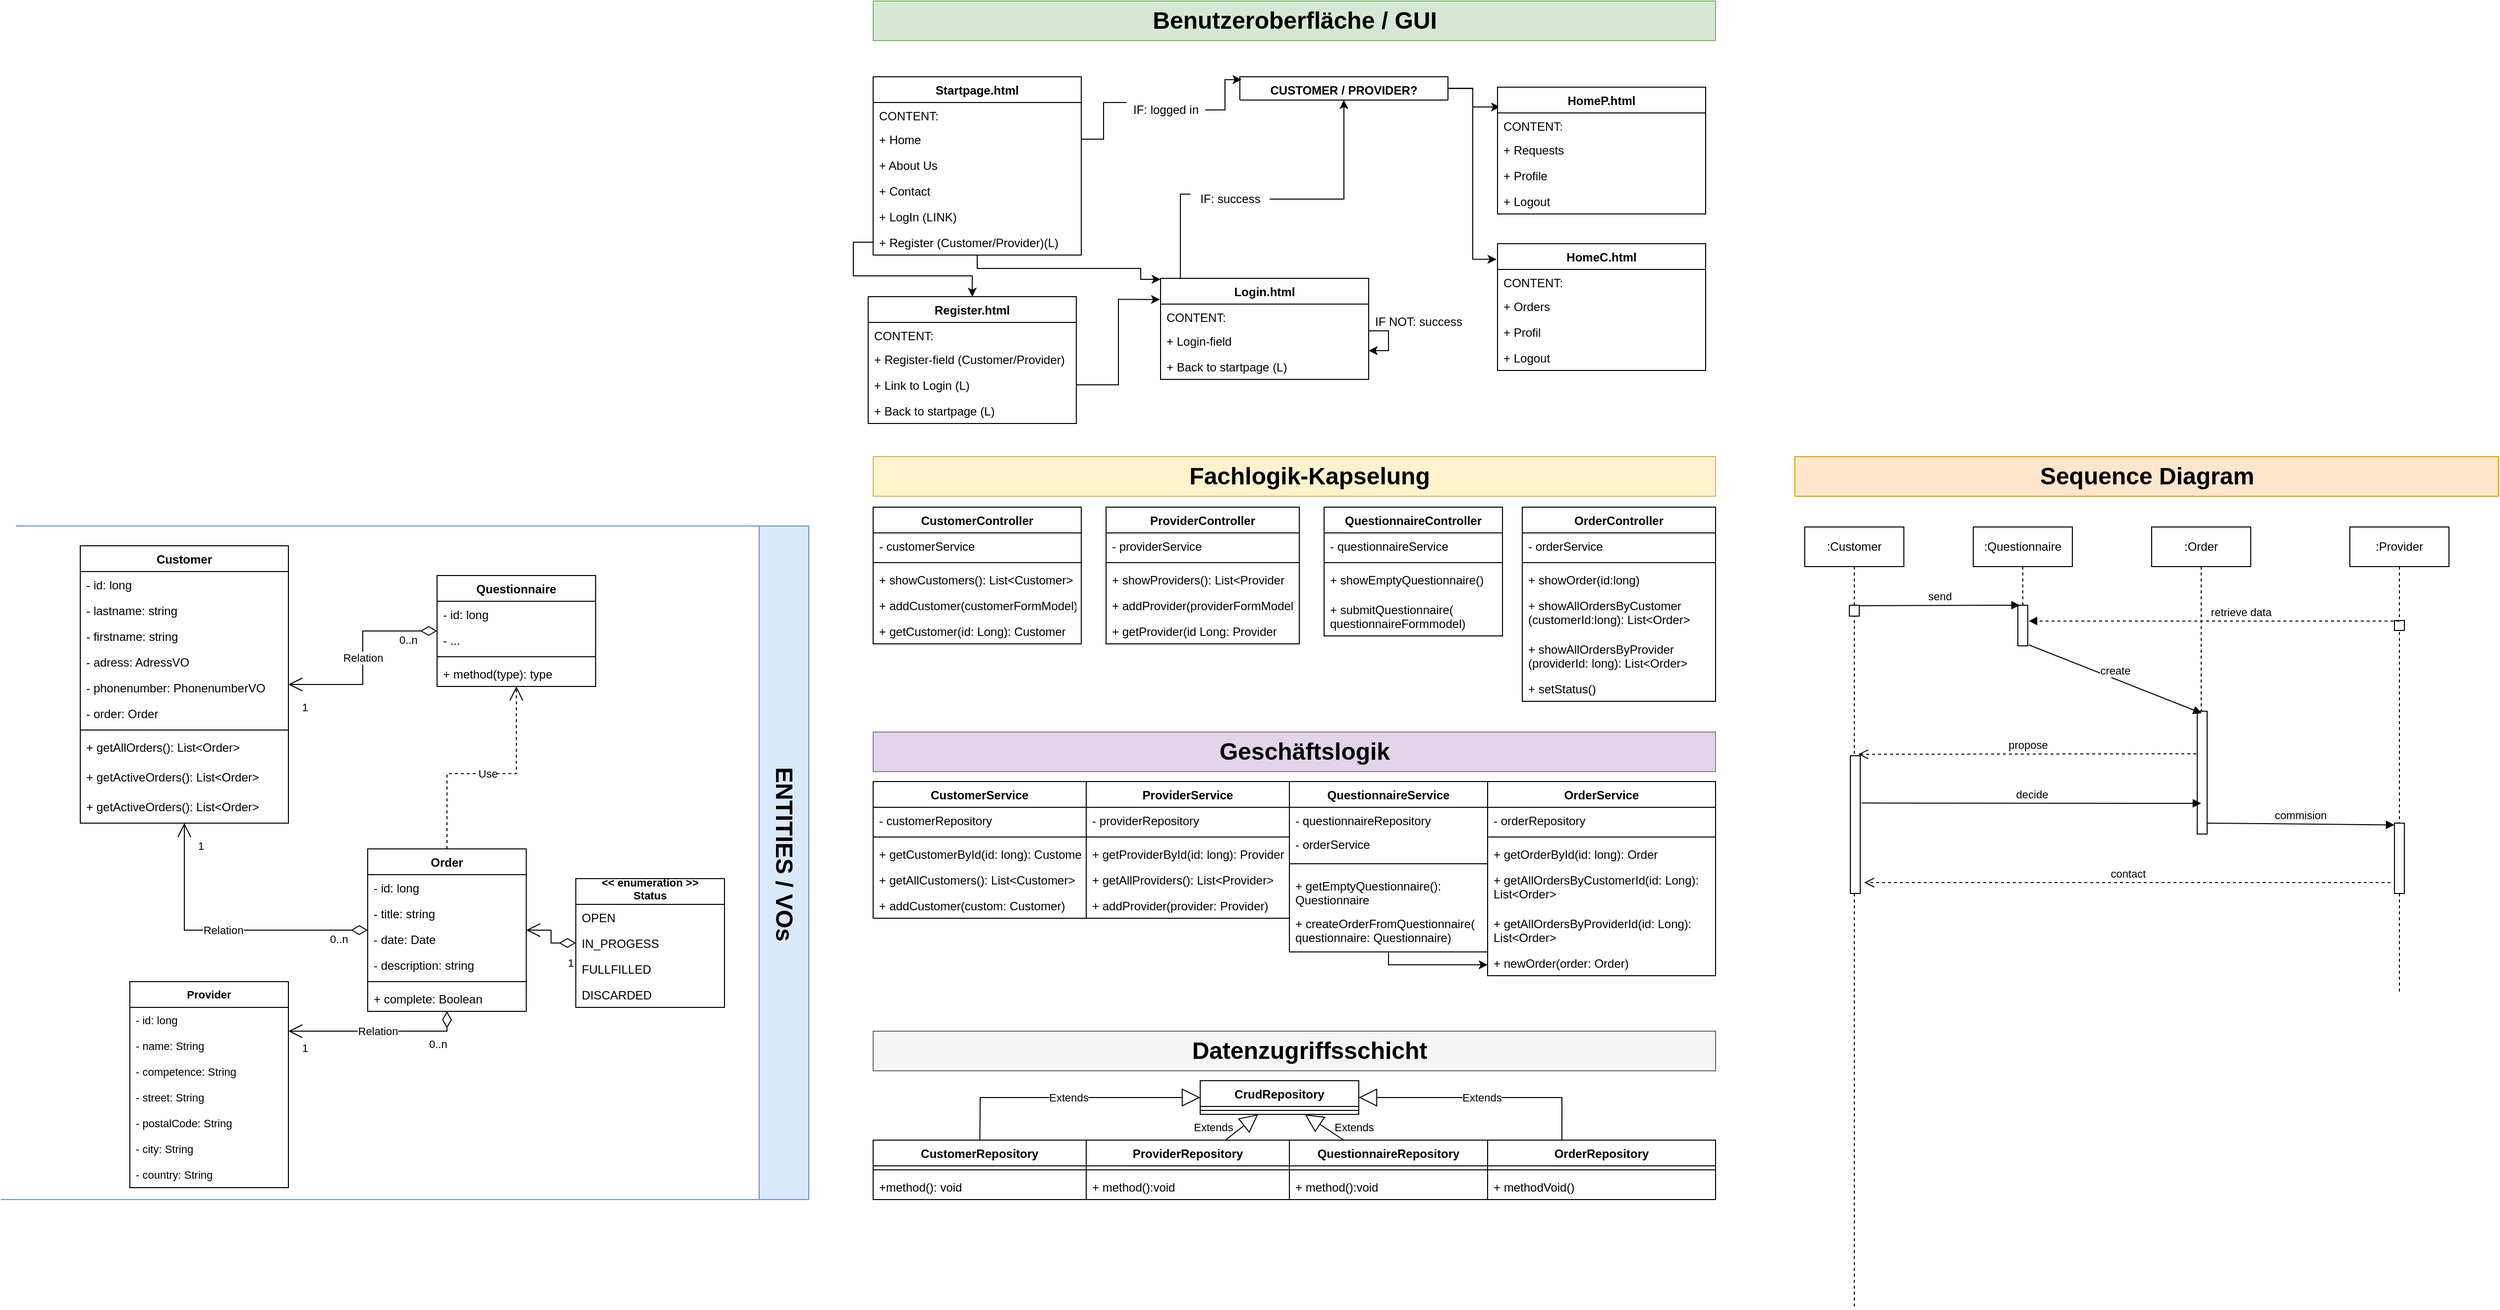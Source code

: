 <mxfile version="15.9.1" type="github">
  <diagram id="1Yt3TSJx8MZHrbTgnYvS" name="Page-1">
    <mxGraphModel dx="2584" dy="2055" grid="1" gridSize="10" guides="1" tooltips="1" connect="1" arrows="1" fold="1" page="1" pageScale="1" pageWidth="850" pageHeight="1100" math="0" shadow="0">
      <root>
        <mxCell id="0" />
        <mxCell id="1" parent="0" />
        <mxCell id="39T05aaLQmFhzWcyVznc-38" value="" style="rounded=0;whiteSpace=wrap;html=1;fillColor=#dae8fc;strokeColor=#6c8ebf;" parent="1" vertex="1">
          <mxGeometry x="-75" y="300" width="50" height="680" as="geometry" />
        </mxCell>
        <mxCell id="rFCh-DtLaKoqMe8977WI-1" value="Customer" style="swimlane;fontStyle=1;align=center;verticalAlign=top;childLayout=stackLayout;horizontal=1;startSize=26;horizontalStack=0;resizeParent=1;resizeParentMax=0;resizeLast=0;collapsible=1;marginBottom=0;" parent="1" vertex="1">
          <mxGeometry x="-760" y="320" width="210" height="280" as="geometry">
            <mxRectangle x="120" y="-150" width="90" height="26" as="alternateBounds" />
          </mxGeometry>
        </mxCell>
        <mxCell id="rFCh-DtLaKoqMe8977WI-2" value="- id: long&#xa;" style="text;strokeColor=none;fillColor=none;align=left;verticalAlign=top;spacingLeft=4;spacingRight=4;overflow=hidden;rotatable=0;points=[[0,0.5],[1,0.5]];portConstraint=eastwest;" parent="rFCh-DtLaKoqMe8977WI-1" vertex="1">
          <mxGeometry y="26" width="210" height="26" as="geometry" />
        </mxCell>
        <mxCell id="rFCh-DtLaKoqMe8977WI-13" value="- lastname: string&#xa;&#xa;&#xa;" style="text;strokeColor=none;fillColor=none;align=left;verticalAlign=top;spacingLeft=4;spacingRight=4;overflow=hidden;rotatable=0;points=[[0,0.5],[1,0.5]];portConstraint=eastwest;" parent="rFCh-DtLaKoqMe8977WI-1" vertex="1">
          <mxGeometry y="52" width="210" height="26" as="geometry" />
        </mxCell>
        <mxCell id="rFCh-DtLaKoqMe8977WI-11" value="- firstname: string&#xa;&#xa;&#xa;" style="text;strokeColor=none;fillColor=none;align=left;verticalAlign=top;spacingLeft=4;spacingRight=4;overflow=hidden;rotatable=0;points=[[0,0.5],[1,0.5]];portConstraint=eastwest;" parent="rFCh-DtLaKoqMe8977WI-1" vertex="1">
          <mxGeometry y="78" width="210" height="26" as="geometry" />
        </mxCell>
        <mxCell id="rFCh-DtLaKoqMe8977WI-15" value="- adress: AdressVO" style="text;strokeColor=none;fillColor=none;align=left;verticalAlign=top;spacingLeft=4;spacingRight=4;overflow=hidden;rotatable=0;points=[[0,0.5],[1,0.5]];portConstraint=eastwest;" parent="rFCh-DtLaKoqMe8977WI-1" vertex="1">
          <mxGeometry y="104" width="210" height="26" as="geometry" />
        </mxCell>
        <mxCell id="rFCh-DtLaKoqMe8977WI-12" value="- phonenumber: PhonenumberVO&#xa;&#xa;&#xa;" style="text;strokeColor=none;fillColor=none;align=left;verticalAlign=top;spacingLeft=4;spacingRight=4;overflow=hidden;rotatable=0;points=[[0,0.5],[1,0.5]];portConstraint=eastwest;" parent="rFCh-DtLaKoqMe8977WI-1" vertex="1">
          <mxGeometry y="130" width="210" height="26" as="geometry" />
        </mxCell>
        <mxCell id="rFCh-DtLaKoqMe8977WI-14" value="- order: Order&#xa;&#xa;&#xa;" style="text;strokeColor=none;fillColor=none;align=left;verticalAlign=top;spacingLeft=4;spacingRight=4;overflow=hidden;rotatable=0;points=[[0,0.5],[1,0.5]];portConstraint=eastwest;" parent="rFCh-DtLaKoqMe8977WI-1" vertex="1">
          <mxGeometry y="156" width="210" height="26" as="geometry" />
        </mxCell>
        <mxCell id="rFCh-DtLaKoqMe8977WI-3" value="" style="line;strokeWidth=1;fillColor=none;align=left;verticalAlign=middle;spacingTop=-1;spacingLeft=3;spacingRight=3;rotatable=0;labelPosition=right;points=[];portConstraint=eastwest;" parent="rFCh-DtLaKoqMe8977WI-1" vertex="1">
          <mxGeometry y="182" width="210" height="8" as="geometry" />
        </mxCell>
        <mxCell id="rFCh-DtLaKoqMe8977WI-4" value="+ getAllOrders(): List&lt;Order&gt;&#xa;" style="text;strokeColor=none;fillColor=none;align=left;verticalAlign=top;spacingLeft=4;spacingRight=4;overflow=hidden;rotatable=0;points=[[0,0.5],[1,0.5]];portConstraint=eastwest;" parent="rFCh-DtLaKoqMe8977WI-1" vertex="1">
          <mxGeometry y="190" width="210" height="30" as="geometry" />
        </mxCell>
        <mxCell id="dByqSOkURWBwsy8EsZHN-36" value="+ getActiveOrders(): List&lt;Order&gt;" style="text;strokeColor=none;fillColor=none;align=left;verticalAlign=top;spacingLeft=4;spacingRight=4;overflow=hidden;rotatable=0;points=[[0,0.5],[1,0.5]];portConstraint=eastwest;" parent="rFCh-DtLaKoqMe8977WI-1" vertex="1">
          <mxGeometry y="220" width="210" height="30" as="geometry" />
        </mxCell>
        <mxCell id="dByqSOkURWBwsy8EsZHN-2" value="+ getActiveOrders(): List&lt;Order&gt;" style="text;strokeColor=none;fillColor=none;align=left;verticalAlign=top;spacingLeft=4;spacingRight=4;overflow=hidden;rotatable=0;points=[[0,0.5],[1,0.5]];portConstraint=eastwest;" parent="rFCh-DtLaKoqMe8977WI-1" vertex="1">
          <mxGeometry y="250" width="210" height="30" as="geometry" />
        </mxCell>
        <mxCell id="rFCh-DtLaKoqMe8977WI-27" value="Order" style="swimlane;fontStyle=1;align=center;verticalAlign=top;childLayout=stackLayout;horizontal=1;startSize=26;horizontalStack=0;resizeParent=1;resizeParentMax=0;resizeLast=0;collapsible=1;marginBottom=0;" parent="1" vertex="1">
          <mxGeometry x="-470" y="626" width="160" height="164" as="geometry" />
        </mxCell>
        <mxCell id="rFCh-DtLaKoqMe8977WI-33" value="- id: long&#xa;" style="text;strokeColor=none;fillColor=none;align=left;verticalAlign=top;spacingLeft=4;spacingRight=4;overflow=hidden;rotatable=0;points=[[0,0.5],[1,0.5]];portConstraint=eastwest;" parent="rFCh-DtLaKoqMe8977WI-27" vertex="1">
          <mxGeometry y="26" width="160" height="26" as="geometry" />
        </mxCell>
        <mxCell id="rFCh-DtLaKoqMe8977WI-28" value="- title: string" style="text;strokeColor=none;fillColor=none;align=left;verticalAlign=top;spacingLeft=4;spacingRight=4;overflow=hidden;rotatable=0;points=[[0,0.5],[1,0.5]];portConstraint=eastwest;" parent="rFCh-DtLaKoqMe8977WI-27" vertex="1">
          <mxGeometry y="52" width="160" height="26" as="geometry" />
        </mxCell>
        <mxCell id="rFCh-DtLaKoqMe8977WI-31" value="- date: Date" style="text;strokeColor=none;fillColor=none;align=left;verticalAlign=top;spacingLeft=4;spacingRight=4;overflow=hidden;rotatable=0;points=[[0,0.5],[1,0.5]];portConstraint=eastwest;" parent="rFCh-DtLaKoqMe8977WI-27" vertex="1">
          <mxGeometry y="78" width="160" height="26" as="geometry" />
        </mxCell>
        <mxCell id="rFCh-DtLaKoqMe8977WI-32" value="- description: string" style="text;strokeColor=none;fillColor=none;align=left;verticalAlign=top;spacingLeft=4;spacingRight=4;overflow=hidden;rotatable=0;points=[[0,0.5],[1,0.5]];portConstraint=eastwest;" parent="rFCh-DtLaKoqMe8977WI-27" vertex="1">
          <mxGeometry y="104" width="160" height="26" as="geometry" />
        </mxCell>
        <mxCell id="rFCh-DtLaKoqMe8977WI-29" value="" style="line;strokeWidth=1;fillColor=none;align=left;verticalAlign=middle;spacingTop=-1;spacingLeft=3;spacingRight=3;rotatable=0;labelPosition=right;points=[];portConstraint=eastwest;" parent="rFCh-DtLaKoqMe8977WI-27" vertex="1">
          <mxGeometry y="130" width="160" height="8" as="geometry" />
        </mxCell>
        <mxCell id="rFCh-DtLaKoqMe8977WI-30" value="+ complete: Boolean" style="text;strokeColor=none;fillColor=none;align=left;verticalAlign=top;spacingLeft=4;spacingRight=4;overflow=hidden;rotatable=0;points=[[0,0.5],[1,0.5]];portConstraint=eastwest;" parent="rFCh-DtLaKoqMe8977WI-27" vertex="1">
          <mxGeometry y="138" width="160" height="26" as="geometry" />
        </mxCell>
        <mxCell id="rFCh-DtLaKoqMe8977WI-35" value="&lt;&lt; enumeration &gt;&gt;&#xa;Status" style="swimlane;fontStyle=1;childLayout=stackLayout;horizontal=1;startSize=26;fillColor=none;horizontalStack=0;resizeParent=1;resizeParentMax=0;resizeLast=0;collapsible=1;marginBottom=0;verticalAlign=bottom;fontSize=11;" parent="1" vertex="1">
          <mxGeometry x="-260" y="656" width="150" height="130" as="geometry" />
        </mxCell>
        <mxCell id="rFCh-DtLaKoqMe8977WI-37" value="OPEN" style="text;strokeColor=none;fillColor=none;align=left;verticalAlign=top;spacingLeft=4;spacingRight=4;overflow=hidden;rotatable=0;points=[[0,0.5],[1,0.5]];portConstraint=eastwest;" parent="rFCh-DtLaKoqMe8977WI-35" vertex="1">
          <mxGeometry y="26" width="150" height="26" as="geometry" />
        </mxCell>
        <mxCell id="rFCh-DtLaKoqMe8977WI-36" value="IN_PROGESS" style="text;strokeColor=none;fillColor=none;align=left;verticalAlign=top;spacingLeft=4;spacingRight=4;overflow=hidden;rotatable=0;points=[[0,0.5],[1,0.5]];portConstraint=eastwest;" parent="rFCh-DtLaKoqMe8977WI-35" vertex="1">
          <mxGeometry y="52" width="150" height="26" as="geometry" />
        </mxCell>
        <mxCell id="rFCh-DtLaKoqMe8977WI-38" value="FULLFILLED" style="text;strokeColor=none;fillColor=none;align=left;verticalAlign=top;spacingLeft=4;spacingRight=4;overflow=hidden;rotatable=0;points=[[0,0.5],[1,0.5]];portConstraint=eastwest;" parent="rFCh-DtLaKoqMe8977WI-35" vertex="1">
          <mxGeometry y="78" width="150" height="26" as="geometry" />
        </mxCell>
        <mxCell id="rFCh-DtLaKoqMe8977WI-46" value="DISCARDED" style="text;strokeColor=none;fillColor=none;align=left;verticalAlign=top;spacingLeft=4;spacingRight=4;overflow=hidden;rotatable=0;points=[[0,0.5],[1,0.5]];portConstraint=eastwest;" parent="rFCh-DtLaKoqMe8977WI-35" vertex="1">
          <mxGeometry y="104" width="150" height="26" as="geometry" />
        </mxCell>
        <mxCell id="6I47xcndarnHF87XZSYr-6" value="Provider" style="swimlane;fontStyle=1;align=center;verticalAlign=top;childLayout=stackLayout;horizontal=1;startSize=26;horizontalStack=0;resizeParent=1;resizeParentMax=0;resizeLast=0;collapsible=1;marginBottom=0;fontSize=11;" parent="1" vertex="1">
          <mxGeometry x="-710" y="760" width="160" height="208" as="geometry" />
        </mxCell>
        <mxCell id="dByqSOkURWBwsy8EsZHN-4" value="- id: long" style="text;strokeColor=none;fillColor=none;align=left;verticalAlign=top;spacingLeft=4;spacingRight=4;overflow=hidden;rotatable=0;points=[[0,0.5],[1,0.5]];portConstraint=eastwest;fontSize=11;" parent="6I47xcndarnHF87XZSYr-6" vertex="1">
          <mxGeometry y="26" width="160" height="26" as="geometry" />
        </mxCell>
        <mxCell id="dByqSOkURWBwsy8EsZHN-6" value="- name: String" style="text;strokeColor=none;fillColor=none;align=left;verticalAlign=top;spacingLeft=4;spacingRight=4;overflow=hidden;rotatable=0;points=[[0,0.5],[1,0.5]];portConstraint=eastwest;fontSize=11;" parent="6I47xcndarnHF87XZSYr-6" vertex="1">
          <mxGeometry y="52" width="160" height="26" as="geometry" />
        </mxCell>
        <mxCell id="6I47xcndarnHF87XZSYr-7" value="- competence: String" style="text;strokeColor=none;fillColor=none;align=left;verticalAlign=top;spacingLeft=4;spacingRight=4;overflow=hidden;rotatable=0;points=[[0,0.5],[1,0.5]];portConstraint=eastwest;fontSize=11;" parent="6I47xcndarnHF87XZSYr-6" vertex="1">
          <mxGeometry y="78" width="160" height="26" as="geometry" />
        </mxCell>
        <mxCell id="RFr_Boc9i2en51YFCuRV-12" value="- street: String&#xa;" style="text;strokeColor=none;fillColor=none;align=left;verticalAlign=top;spacingLeft=4;spacingRight=4;overflow=hidden;rotatable=0;points=[[0,0.5],[1,0.5]];portConstraint=eastwest;fontSize=11;" parent="6I47xcndarnHF87XZSYr-6" vertex="1">
          <mxGeometry y="104" width="160" height="26" as="geometry" />
        </mxCell>
        <mxCell id="RFr_Boc9i2en51YFCuRV-13" value="- postalCode: String" style="text;strokeColor=none;fillColor=none;align=left;verticalAlign=top;spacingLeft=4;spacingRight=4;overflow=hidden;rotatable=0;points=[[0,0.5],[1,0.5]];portConstraint=eastwest;fontSize=11;" parent="6I47xcndarnHF87XZSYr-6" vertex="1">
          <mxGeometry y="130" width="160" height="26" as="geometry" />
        </mxCell>
        <mxCell id="RFr_Boc9i2en51YFCuRV-14" value="- city: String" style="text;strokeColor=none;fillColor=none;align=left;verticalAlign=top;spacingLeft=4;spacingRight=4;overflow=hidden;rotatable=0;points=[[0,0.5],[1,0.5]];portConstraint=eastwest;fontSize=11;" parent="6I47xcndarnHF87XZSYr-6" vertex="1">
          <mxGeometry y="156" width="160" height="26" as="geometry" />
        </mxCell>
        <mxCell id="RFr_Boc9i2en51YFCuRV-15" value="- country: String" style="text;strokeColor=none;fillColor=none;align=left;verticalAlign=top;spacingLeft=4;spacingRight=4;overflow=hidden;rotatable=0;points=[[0,0.5],[1,0.5]];portConstraint=eastwest;fontSize=11;" parent="6I47xcndarnHF87XZSYr-6" vertex="1">
          <mxGeometry y="182" width="160" height="26" as="geometry" />
        </mxCell>
        <mxCell id="39T05aaLQmFhzWcyVznc-1" value="CustomerService" style="swimlane;fontStyle=1;align=center;verticalAlign=top;childLayout=stackLayout;horizontal=1;startSize=26;horizontalStack=0;resizeParent=1;resizeParentMax=0;resizeLast=0;collapsible=1;marginBottom=0;" parent="1" vertex="1">
          <mxGeometry x="40" y="558" width="215" height="138" as="geometry" />
        </mxCell>
        <mxCell id="39T05aaLQmFhzWcyVznc-2" value="- customerRepository" style="text;strokeColor=none;fillColor=none;align=left;verticalAlign=top;spacingLeft=4;spacingRight=4;overflow=hidden;rotatable=0;points=[[0,0.5],[1,0.5]];portConstraint=eastwest;" parent="39T05aaLQmFhzWcyVznc-1" vertex="1">
          <mxGeometry y="26" width="215" height="26" as="geometry" />
        </mxCell>
        <mxCell id="39T05aaLQmFhzWcyVznc-3" value="" style="line;strokeWidth=1;fillColor=none;align=left;verticalAlign=middle;spacingTop=-1;spacingLeft=3;spacingRight=3;rotatable=0;labelPosition=right;points=[];portConstraint=eastwest;" parent="39T05aaLQmFhzWcyVznc-1" vertex="1">
          <mxGeometry y="52" width="215" height="8" as="geometry" />
        </mxCell>
        <mxCell id="39T05aaLQmFhzWcyVznc-4" value="+ getCustomerById(id: long): Customer" style="text;strokeColor=none;fillColor=none;align=left;verticalAlign=top;spacingLeft=4;spacingRight=4;overflow=hidden;rotatable=0;points=[[0,0.5],[1,0.5]];portConstraint=eastwest;" parent="39T05aaLQmFhzWcyVznc-1" vertex="1">
          <mxGeometry y="60" width="215" height="26" as="geometry" />
        </mxCell>
        <mxCell id="39T05aaLQmFhzWcyVznc-14" value="+ getAllCustomers(): List&lt;Customer&gt;" style="text;strokeColor=none;fillColor=none;align=left;verticalAlign=top;spacingLeft=4;spacingRight=4;overflow=hidden;rotatable=0;points=[[0,0.5],[1,0.5]];portConstraint=eastwest;" parent="39T05aaLQmFhzWcyVznc-1" vertex="1">
          <mxGeometry y="86" width="215" height="26" as="geometry" />
        </mxCell>
        <mxCell id="39T05aaLQmFhzWcyVznc-15" value="+ addCustomer(custom: Customer)" style="text;strokeColor=none;fillColor=none;align=left;verticalAlign=top;spacingLeft=4;spacingRight=4;overflow=hidden;rotatable=0;points=[[0,0.5],[1,0.5]];portConstraint=eastwest;" parent="39T05aaLQmFhzWcyVznc-1" vertex="1">
          <mxGeometry y="112" width="215" height="26" as="geometry" />
        </mxCell>
        <mxCell id="39T05aaLQmFhzWcyVznc-17" value="OrderService" style="swimlane;fontStyle=1;align=center;verticalAlign=top;childLayout=stackLayout;horizontal=1;startSize=26;horizontalStack=0;resizeParent=1;resizeParentMax=0;resizeLast=0;collapsible=1;marginBottom=0;" parent="1" vertex="1">
          <mxGeometry x="660" y="558" width="230" height="196" as="geometry" />
        </mxCell>
        <mxCell id="39T05aaLQmFhzWcyVznc-18" value="- orderRepository" style="text;strokeColor=none;fillColor=none;align=left;verticalAlign=top;spacingLeft=4;spacingRight=4;overflow=hidden;rotatable=0;points=[[0,0.5],[1,0.5]];portConstraint=eastwest;" parent="39T05aaLQmFhzWcyVznc-17" vertex="1">
          <mxGeometry y="26" width="230" height="26" as="geometry" />
        </mxCell>
        <mxCell id="39T05aaLQmFhzWcyVznc-19" value="" style="line;strokeWidth=1;fillColor=none;align=left;verticalAlign=middle;spacingTop=-1;spacingLeft=3;spacingRight=3;rotatable=0;labelPosition=right;points=[];portConstraint=eastwest;" parent="39T05aaLQmFhzWcyVznc-17" vertex="1">
          <mxGeometry y="52" width="230" height="8" as="geometry" />
        </mxCell>
        <mxCell id="39T05aaLQmFhzWcyVznc-20" value="+ getOrderById(id: long): Order" style="text;strokeColor=none;fillColor=none;align=left;verticalAlign=top;spacingLeft=4;spacingRight=4;overflow=hidden;rotatable=0;points=[[0,0.5],[1,0.5]];portConstraint=eastwest;" parent="39T05aaLQmFhzWcyVznc-17" vertex="1">
          <mxGeometry y="60" width="230" height="26" as="geometry" />
        </mxCell>
        <mxCell id="39T05aaLQmFhzWcyVznc-21" value="+ getAllOrdersByCustomerId(id: Long): &#xa;List&lt;Order&gt;" style="text;strokeColor=none;fillColor=none;align=left;verticalAlign=top;spacingLeft=4;spacingRight=4;overflow=hidden;rotatable=0;points=[[0,0.5],[1,0.5]];portConstraint=eastwest;" parent="39T05aaLQmFhzWcyVznc-17" vertex="1">
          <mxGeometry y="86" width="230" height="44" as="geometry" />
        </mxCell>
        <mxCell id="yD7vaP7RqiZdNIwBWvnU-36" value="+ getAllOrdersByProviderId(id: Long): &#xa;List&lt;Order&gt;" style="text;strokeColor=none;fillColor=none;align=left;verticalAlign=top;spacingLeft=4;spacingRight=4;overflow=hidden;rotatable=0;points=[[0,0.5],[1,0.5]];portConstraint=eastwest;" parent="39T05aaLQmFhzWcyVznc-17" vertex="1">
          <mxGeometry y="130" width="230" height="40" as="geometry" />
        </mxCell>
        <mxCell id="39T05aaLQmFhzWcyVznc-22" value="+ newOrder(order: Order)" style="text;strokeColor=none;fillColor=none;align=left;verticalAlign=top;spacingLeft=4;spacingRight=4;overflow=hidden;rotatable=0;points=[[0,0.5],[1,0.5]];portConstraint=eastwest;" parent="39T05aaLQmFhzWcyVznc-17" vertex="1">
          <mxGeometry y="170" width="230" height="26" as="geometry" />
        </mxCell>
        <mxCell id="39T05aaLQmFhzWcyVznc-23" value="ProviderService" style="swimlane;fontStyle=1;align=center;verticalAlign=top;childLayout=stackLayout;horizontal=1;startSize=26;horizontalStack=0;resizeParent=1;resizeParentMax=0;resizeLast=0;collapsible=1;marginBottom=0;" parent="1" vertex="1">
          <mxGeometry x="255" y="558" width="205" height="138" as="geometry" />
        </mxCell>
        <mxCell id="39T05aaLQmFhzWcyVznc-24" value="- providerRepository" style="text;strokeColor=none;fillColor=none;align=left;verticalAlign=top;spacingLeft=4;spacingRight=4;overflow=hidden;rotatable=0;points=[[0,0.5],[1,0.5]];portConstraint=eastwest;" parent="39T05aaLQmFhzWcyVznc-23" vertex="1">
          <mxGeometry y="26" width="205" height="26" as="geometry" />
        </mxCell>
        <mxCell id="39T05aaLQmFhzWcyVznc-25" value="" style="line;strokeWidth=1;fillColor=none;align=left;verticalAlign=middle;spacingTop=-1;spacingLeft=3;spacingRight=3;rotatable=0;labelPosition=right;points=[];portConstraint=eastwest;" parent="39T05aaLQmFhzWcyVznc-23" vertex="1">
          <mxGeometry y="52" width="205" height="8" as="geometry" />
        </mxCell>
        <mxCell id="39T05aaLQmFhzWcyVznc-26" value="+ getProviderById(id: long): Provider" style="text;strokeColor=none;fillColor=none;align=left;verticalAlign=top;spacingLeft=4;spacingRight=4;overflow=hidden;rotatable=0;points=[[0,0.5],[1,0.5]];portConstraint=eastwest;" parent="39T05aaLQmFhzWcyVznc-23" vertex="1">
          <mxGeometry y="60" width="205" height="26" as="geometry" />
        </mxCell>
        <mxCell id="39T05aaLQmFhzWcyVznc-27" value="+ getAllProviders(): List&lt;Provider&gt;" style="text;strokeColor=none;fillColor=none;align=left;verticalAlign=top;spacingLeft=4;spacingRight=4;overflow=hidden;rotatable=0;points=[[0,0.5],[1,0.5]];portConstraint=eastwest;" parent="39T05aaLQmFhzWcyVznc-23" vertex="1">
          <mxGeometry y="86" width="205" height="26" as="geometry" />
        </mxCell>
        <mxCell id="39T05aaLQmFhzWcyVznc-28" value="+ addProvider(provider: Provider)" style="text;strokeColor=none;fillColor=none;align=left;verticalAlign=top;spacingLeft=4;spacingRight=4;overflow=hidden;rotatable=0;points=[[0,0.5],[1,0.5]];portConstraint=eastwest;" parent="39T05aaLQmFhzWcyVznc-23" vertex="1">
          <mxGeometry y="112" width="205" height="26" as="geometry" />
        </mxCell>
        <mxCell id="39T05aaLQmFhzWcyVznc-37" value="ENTITIES / VOs" style="text;strokeColor=none;fillColor=none;html=1;fontSize=24;fontStyle=1;verticalAlign=middle;align=center;rotation=90;" parent="1" vertex="1">
          <mxGeometry x="-100" y="611" width="100" height="40" as="geometry" />
        </mxCell>
        <mxCell id="39T05aaLQmFhzWcyVznc-40" value="" style="endArrow=none;html=1;rounded=0;entryX=0;entryY=1;entryDx=0;entryDy=0;fontColor=#1C03FF;labelBackgroundColor=#FFFFFF;strokeColor=#6c8ebf;fillColor=#dae8fc;" parent="1" target="39T05aaLQmFhzWcyVznc-38" edge="1">
          <mxGeometry width="50" height="50" relative="1" as="geometry">
            <mxPoint x="-840" y="980" as="sourcePoint" />
            <mxPoint x="-205" y="820" as="targetPoint" />
          </mxGeometry>
        </mxCell>
        <mxCell id="39T05aaLQmFhzWcyVznc-41" value="" style="endArrow=none;html=1;rounded=0;fillColor=#dae8fc;strokeColor=#6c8ebf;" parent="1" edge="1">
          <mxGeometry width="50" height="50" relative="1" as="geometry">
            <mxPoint x="-825" y="300" as="sourcePoint" />
            <mxPoint x="-75" y="300" as="targetPoint" />
          </mxGeometry>
        </mxCell>
        <mxCell id="39T05aaLQmFhzWcyVznc-43" value="" style="rounded=0;whiteSpace=wrap;html=1;fillColor=#e1d5e7;strokeColor=#9673a6;" parent="1" vertex="1">
          <mxGeometry x="40" y="508" width="850" height="40" as="geometry" />
        </mxCell>
        <mxCell id="39T05aaLQmFhzWcyVznc-44" value="Geschäftslogik" style="text;html=1;fontSize=24;fontStyle=1;verticalAlign=middle;align=center;" parent="1" vertex="1">
          <mxGeometry x="425" y="508" width="100" height="40" as="geometry" />
        </mxCell>
        <mxCell id="39T05aaLQmFhzWcyVznc-47" value="" style="rounded=0;whiteSpace=wrap;html=1;fillColor=#f5f5f5;strokeColor=#666666;fontColor=#333333;" parent="1" vertex="1">
          <mxGeometry x="40" y="810" width="850" height="40" as="geometry" />
        </mxCell>
        <mxCell id="39T05aaLQmFhzWcyVznc-48" value="&lt;div&gt;Datenzugriffsschicht&lt;/div&gt;" style="text;strokeColor=none;fillColor=none;html=1;fontSize=24;fontStyle=1;verticalAlign=middle;align=center;fontColor=#000000;" parent="1" vertex="1">
          <mxGeometry x="430" y="810" width="100" height="40" as="geometry" />
        </mxCell>
        <mxCell id="39T05aaLQmFhzWcyVznc-49" value="" style="rounded=0;whiteSpace=wrap;html=1;fillColor=#fff2cc;strokeColor=#d6b656;" parent="1" vertex="1">
          <mxGeometry x="40" y="230" width="850" height="40" as="geometry" />
        </mxCell>
        <mxCell id="39T05aaLQmFhzWcyVznc-50" value="Fachlogik-Kapselung" style="text;strokeColor=none;fillColor=none;html=1;fontSize=24;fontStyle=1;verticalAlign=middle;align=center;fontColor=#000000;" parent="1" vertex="1">
          <mxGeometry x="430" y="230" width="100" height="40" as="geometry" />
        </mxCell>
        <mxCell id="39T05aaLQmFhzWcyVznc-51" value="" style="rounded=0;whiteSpace=wrap;html=1;fillColor=#d5e8d4;strokeColor=#82b366;" parent="1" vertex="1">
          <mxGeometry x="40" y="-230" width="850" height="40" as="geometry" />
        </mxCell>
        <mxCell id="39T05aaLQmFhzWcyVznc-52" value="Benutzeroberfläche / GUI" style="text;strokeColor=none;fillColor=none;html=1;fontSize=24;fontStyle=1;verticalAlign=middle;align=center;fontColor=#000000;" parent="1" vertex="1">
          <mxGeometry x="415" y="-230" width="100" height="40" as="geometry" />
        </mxCell>
        <mxCell id="RFr_Boc9i2en51YFCuRV-6" value="Relation" style="endArrow=open;html=1;endSize=12;startArrow=diamondThin;startSize=14;startFill=0;edgeStyle=orthogonalEdgeStyle;rounded=0;" parent="1" source="RFr_Boc9i2en51YFCuRV-23" target="rFCh-DtLaKoqMe8977WI-1" edge="1">
          <mxGeometry relative="1" as="geometry">
            <mxPoint x="-230" y="540" as="sourcePoint" />
            <mxPoint x="-70" y="540" as="targetPoint" />
          </mxGeometry>
        </mxCell>
        <mxCell id="RFr_Boc9i2en51YFCuRV-7" value="0..n" style="edgeLabel;resizable=0;html=1;align=left;verticalAlign=top;" parent="RFr_Boc9i2en51YFCuRV-6" connectable="0" vertex="1">
          <mxGeometry x="-1" relative="1" as="geometry">
            <mxPoint x="-40" y="-4" as="offset" />
          </mxGeometry>
        </mxCell>
        <mxCell id="RFr_Boc9i2en51YFCuRV-8" value="1" style="edgeLabel;resizable=0;html=1;align=right;verticalAlign=top;" parent="RFr_Boc9i2en51YFCuRV-6" connectable="0" vertex="1">
          <mxGeometry x="1" relative="1" as="geometry">
            <mxPoint x="20" y="10" as="offset" />
          </mxGeometry>
        </mxCell>
        <mxCell id="RFr_Boc9i2en51YFCuRV-9" value="Relation" style="endArrow=open;html=1;endSize=12;startArrow=diamondThin;startSize=14;startFill=0;edgeStyle=orthogonalEdgeStyle;rounded=0;" parent="1" source="rFCh-DtLaKoqMe8977WI-27" target="6I47xcndarnHF87XZSYr-6" edge="1">
          <mxGeometry relative="1" as="geometry">
            <mxPoint x="-550" y="910" as="sourcePoint" />
            <mxPoint x="-390" y="910" as="targetPoint" />
            <Array as="points">
              <mxPoint x="-560" y="810" />
              <mxPoint x="-560" y="776" />
            </Array>
          </mxGeometry>
        </mxCell>
        <mxCell id="RFr_Boc9i2en51YFCuRV-10" value="0..n" style="edgeLabel;resizable=0;html=1;align=left;verticalAlign=top;" parent="RFr_Boc9i2en51YFCuRV-9" connectable="0" vertex="1">
          <mxGeometry x="-1" relative="1" as="geometry">
            <mxPoint x="-20" y="20" as="offset" />
          </mxGeometry>
        </mxCell>
        <mxCell id="RFr_Boc9i2en51YFCuRV-11" value="1" style="edgeLabel;resizable=0;html=1;align=right;verticalAlign=top;" parent="RFr_Boc9i2en51YFCuRV-9" connectable="0" vertex="1">
          <mxGeometry x="1" relative="1" as="geometry">
            <mxPoint x="20" y="4" as="offset" />
          </mxGeometry>
        </mxCell>
        <mxCell id="RFr_Boc9i2en51YFCuRV-23" value="Questionnaire" style="swimlane;fontStyle=1;align=center;verticalAlign=top;childLayout=stackLayout;horizontal=1;startSize=26;horizontalStack=0;resizeParent=1;resizeParentMax=0;resizeLast=0;collapsible=1;marginBottom=0;" parent="1" vertex="1">
          <mxGeometry x="-400" y="350" width="160" height="112" as="geometry" />
        </mxCell>
        <mxCell id="RFr_Boc9i2en51YFCuRV-24" value="- id: long&#xa;" style="text;strokeColor=none;fillColor=none;align=left;verticalAlign=top;spacingLeft=4;spacingRight=4;overflow=hidden;rotatable=0;points=[[0,0.5],[1,0.5]];portConstraint=eastwest;" parent="RFr_Boc9i2en51YFCuRV-23" vertex="1">
          <mxGeometry y="26" width="160" height="26" as="geometry" />
        </mxCell>
        <mxCell id="RFr_Boc9i2en51YFCuRV-27" value="- ..." style="text;strokeColor=none;fillColor=none;align=left;verticalAlign=top;spacingLeft=4;spacingRight=4;overflow=hidden;rotatable=0;points=[[0,0.5],[1,0.5]];portConstraint=eastwest;" parent="RFr_Boc9i2en51YFCuRV-23" vertex="1">
          <mxGeometry y="52" width="160" height="26" as="geometry" />
        </mxCell>
        <mxCell id="RFr_Boc9i2en51YFCuRV-25" value="" style="line;strokeWidth=1;fillColor=none;align=left;verticalAlign=middle;spacingTop=-1;spacingLeft=3;spacingRight=3;rotatable=0;labelPosition=right;points=[];portConstraint=eastwest;" parent="RFr_Boc9i2en51YFCuRV-23" vertex="1">
          <mxGeometry y="78" width="160" height="8" as="geometry" />
        </mxCell>
        <mxCell id="RFr_Boc9i2en51YFCuRV-26" value="+ method(type): type" style="text;strokeColor=none;fillColor=none;align=left;verticalAlign=top;spacingLeft=4;spacingRight=4;overflow=hidden;rotatable=0;points=[[0,0.5],[1,0.5]];portConstraint=eastwest;" parent="RFr_Boc9i2en51YFCuRV-23" vertex="1">
          <mxGeometry y="86" width="160" height="26" as="geometry" />
        </mxCell>
        <mxCell id="RFr_Boc9i2en51YFCuRV-31" value="1" style="endArrow=open;html=1;endSize=12;startArrow=diamondThin;startSize=14;startFill=0;edgeStyle=orthogonalEdgeStyle;align=left;verticalAlign=bottom;rounded=0;" parent="1" source="rFCh-DtLaKoqMe8977WI-35" target="rFCh-DtLaKoqMe8977WI-27" edge="1">
          <mxGeometry x="-0.682" y="29" relative="1" as="geometry">
            <mxPoint x="-300" y="650" as="sourcePoint" />
            <mxPoint x="-140" y="650" as="targetPoint" />
            <mxPoint as="offset" />
          </mxGeometry>
        </mxCell>
        <mxCell id="RFr_Boc9i2en51YFCuRV-32" value="Relation" style="endArrow=open;html=1;endSize=12;startArrow=diamondThin;startSize=14;startFill=0;edgeStyle=orthogonalEdgeStyle;rounded=0;" parent="1" source="rFCh-DtLaKoqMe8977WI-27" target="rFCh-DtLaKoqMe8977WI-1" edge="1">
          <mxGeometry relative="1" as="geometry">
            <mxPoint x="-390" y="416" as="sourcePoint" />
            <mxPoint x="-540" y="470" as="targetPoint" />
          </mxGeometry>
        </mxCell>
        <mxCell id="RFr_Boc9i2en51YFCuRV-33" value="0..n" style="edgeLabel;resizable=0;html=1;align=left;verticalAlign=top;" parent="RFr_Boc9i2en51YFCuRV-32" connectable="0" vertex="1">
          <mxGeometry x="-1" relative="1" as="geometry">
            <mxPoint x="-40" y="-4" as="offset" />
          </mxGeometry>
        </mxCell>
        <mxCell id="RFr_Boc9i2en51YFCuRV-34" value="1" style="edgeLabel;resizable=0;html=1;align=right;verticalAlign=top;" parent="RFr_Boc9i2en51YFCuRV-32" connectable="0" vertex="1">
          <mxGeometry x="1" relative="1" as="geometry">
            <mxPoint x="20" y="10" as="offset" />
          </mxGeometry>
        </mxCell>
        <mxCell id="RFr_Boc9i2en51YFCuRV-36" value="Use" style="endArrow=open;endSize=12;dashed=1;html=1;rounded=0;" parent="1" source="rFCh-DtLaKoqMe8977WI-27" target="RFr_Boc9i2en51YFCuRV-23" edge="1">
          <mxGeometry width="160" relative="1" as="geometry">
            <mxPoint x="-330" y="560" as="sourcePoint" />
            <mxPoint x="-170" y="560" as="targetPoint" />
            <Array as="points">
              <mxPoint x="-390" y="550" />
              <mxPoint x="-320" y="550" />
            </Array>
          </mxGeometry>
        </mxCell>
        <mxCell id="yD7vaP7RqiZdNIwBWvnU-1" value="CustomerController" style="swimlane;fontStyle=1;align=center;verticalAlign=top;childLayout=stackLayout;horizontal=1;startSize=26;horizontalStack=0;resizeParent=1;resizeParentMax=0;resizeLast=0;collapsible=1;marginBottom=0;" parent="1" vertex="1">
          <mxGeometry x="40" y="281" width="210" height="138" as="geometry" />
        </mxCell>
        <mxCell id="yD7vaP7RqiZdNIwBWvnU-2" value="- customerService" style="text;strokeColor=none;fillColor=none;align=left;verticalAlign=top;spacingLeft=4;spacingRight=4;overflow=hidden;rotatable=0;points=[[0,0.5],[1,0.5]];portConstraint=eastwest;" parent="yD7vaP7RqiZdNIwBWvnU-1" vertex="1">
          <mxGeometry y="26" width="210" height="26" as="geometry" />
        </mxCell>
        <mxCell id="yD7vaP7RqiZdNIwBWvnU-3" value="" style="line;strokeWidth=1;fillColor=none;align=left;verticalAlign=middle;spacingTop=-1;spacingLeft=3;spacingRight=3;rotatable=0;labelPosition=right;points=[];portConstraint=eastwest;" parent="yD7vaP7RqiZdNIwBWvnU-1" vertex="1">
          <mxGeometry y="52" width="210" height="8" as="geometry" />
        </mxCell>
        <mxCell id="yD7vaP7RqiZdNIwBWvnU-4" value="+ showCustomers(): List&lt;Customer&gt;" style="text;strokeColor=none;fillColor=none;align=left;verticalAlign=top;spacingLeft=4;spacingRight=4;overflow=hidden;rotatable=0;points=[[0,0.5],[1,0.5]];portConstraint=eastwest;" parent="yD7vaP7RqiZdNIwBWvnU-1" vertex="1">
          <mxGeometry y="60" width="210" height="26" as="geometry" />
        </mxCell>
        <mxCell id="yD7vaP7RqiZdNIwBWvnU-23" value="+ addCustomer(customerFormModel)" style="text;strokeColor=none;fillColor=none;align=left;verticalAlign=top;spacingLeft=4;spacingRight=4;overflow=hidden;rotatable=0;points=[[0,0.5],[1,0.5]];portConstraint=eastwest;" parent="yD7vaP7RqiZdNIwBWvnU-1" vertex="1">
          <mxGeometry y="86" width="210" height="26" as="geometry" />
        </mxCell>
        <mxCell id="yD7vaP7RqiZdNIwBWvnU-24" value="+ getCustomer(id: Long): Customer" style="text;strokeColor=none;fillColor=none;align=left;verticalAlign=top;spacingLeft=4;spacingRight=4;overflow=hidden;rotatable=0;points=[[0,0.5],[1,0.5]];portConstraint=eastwest;" parent="yD7vaP7RqiZdNIwBWvnU-1" vertex="1">
          <mxGeometry y="112" width="210" height="26" as="geometry" />
        </mxCell>
        <mxCell id="yD7vaP7RqiZdNIwBWvnU-7" value="ProviderController" style="swimlane;fontStyle=1;align=center;verticalAlign=top;childLayout=stackLayout;horizontal=1;startSize=26;horizontalStack=0;resizeParent=1;resizeParentMax=0;resizeLast=0;collapsible=1;marginBottom=0;" parent="1" vertex="1">
          <mxGeometry x="275" y="281" width="195" height="138" as="geometry" />
        </mxCell>
        <mxCell id="yD7vaP7RqiZdNIwBWvnU-8" value="- providerService" style="text;strokeColor=none;fillColor=none;align=left;verticalAlign=top;spacingLeft=4;spacingRight=4;overflow=hidden;rotatable=0;points=[[0,0.5],[1,0.5]];portConstraint=eastwest;" parent="yD7vaP7RqiZdNIwBWvnU-7" vertex="1">
          <mxGeometry y="26" width="195" height="26" as="geometry" />
        </mxCell>
        <mxCell id="yD7vaP7RqiZdNIwBWvnU-9" value="" style="line;strokeWidth=1;fillColor=none;align=left;verticalAlign=middle;spacingTop=-1;spacingLeft=3;spacingRight=3;rotatable=0;labelPosition=right;points=[];portConstraint=eastwest;" parent="yD7vaP7RqiZdNIwBWvnU-7" vertex="1">
          <mxGeometry y="52" width="195" height="8" as="geometry" />
        </mxCell>
        <mxCell id="yD7vaP7RqiZdNIwBWvnU-10" value="+ showProviders(): List&lt;Provider" style="text;strokeColor=none;fillColor=none;align=left;verticalAlign=top;spacingLeft=4;spacingRight=4;overflow=hidden;rotatable=0;points=[[0,0.5],[1,0.5]];portConstraint=eastwest;" parent="yD7vaP7RqiZdNIwBWvnU-7" vertex="1">
          <mxGeometry y="60" width="195" height="26" as="geometry" />
        </mxCell>
        <mxCell id="yD7vaP7RqiZdNIwBWvnU-26" value="+ addProvider(providerFormModel)" style="text;strokeColor=none;fillColor=none;align=left;verticalAlign=top;spacingLeft=4;spacingRight=4;overflow=hidden;rotatable=0;points=[[0,0.5],[1,0.5]];portConstraint=eastwest;" parent="yD7vaP7RqiZdNIwBWvnU-7" vertex="1">
          <mxGeometry y="86" width="195" height="26" as="geometry" />
        </mxCell>
        <mxCell id="yD7vaP7RqiZdNIwBWvnU-27" value="+ getProvider(id Long: Provider" style="text;strokeColor=none;fillColor=none;align=left;verticalAlign=top;spacingLeft=4;spacingRight=4;overflow=hidden;rotatable=0;points=[[0,0.5],[1,0.5]];portConstraint=eastwest;" parent="yD7vaP7RqiZdNIwBWvnU-7" vertex="1">
          <mxGeometry y="112" width="195" height="26" as="geometry" />
        </mxCell>
        <mxCell id="yD7vaP7RqiZdNIwBWvnU-11" value="QuestionnaireController" style="swimlane;fontStyle=1;align=center;verticalAlign=top;childLayout=stackLayout;horizontal=1;startSize=26;horizontalStack=0;resizeParent=1;resizeParentMax=0;resizeLast=0;collapsible=1;marginBottom=0;" parent="1" vertex="1">
          <mxGeometry x="495" y="281" width="180" height="130" as="geometry" />
        </mxCell>
        <mxCell id="yD7vaP7RqiZdNIwBWvnU-12" value="- questionnaireService" style="text;strokeColor=none;fillColor=none;align=left;verticalAlign=top;spacingLeft=4;spacingRight=4;overflow=hidden;rotatable=0;points=[[0,0.5],[1,0.5]];portConstraint=eastwest;" parent="yD7vaP7RqiZdNIwBWvnU-11" vertex="1">
          <mxGeometry y="26" width="180" height="26" as="geometry" />
        </mxCell>
        <mxCell id="yD7vaP7RqiZdNIwBWvnU-13" value="" style="line;strokeWidth=1;fillColor=none;align=left;verticalAlign=middle;spacingTop=-1;spacingLeft=3;spacingRight=3;rotatable=0;labelPosition=right;points=[];portConstraint=eastwest;" parent="yD7vaP7RqiZdNIwBWvnU-11" vertex="1">
          <mxGeometry y="52" width="180" height="8" as="geometry" />
        </mxCell>
        <mxCell id="yD7vaP7RqiZdNIwBWvnU-14" value="+ showEmptyQuestionnaire()" style="text;strokeColor=none;fillColor=none;align=left;verticalAlign=top;spacingLeft=4;spacingRight=4;overflow=hidden;rotatable=0;points=[[0,0.5],[1,0.5]];portConstraint=eastwest;" parent="yD7vaP7RqiZdNIwBWvnU-11" vertex="1">
          <mxGeometry y="60" width="180" height="30" as="geometry" />
        </mxCell>
        <mxCell id="yD7vaP7RqiZdNIwBWvnU-29" value="+ submitQuestionnaire(&#xa;questionnaireFormmodel)" style="text;strokeColor=none;fillColor=none;align=left;verticalAlign=top;spacingLeft=4;spacingRight=4;overflow=hidden;rotatable=0;points=[[0,0.5],[1,0.5]];portConstraint=eastwest;" parent="yD7vaP7RqiZdNIwBWvnU-11" vertex="1">
          <mxGeometry y="90" width="180" height="40" as="geometry" />
        </mxCell>
        <mxCell id="yD7vaP7RqiZdNIwBWvnU-15" value="OrderController" style="swimlane;fontStyle=1;align=center;verticalAlign=top;childLayout=stackLayout;horizontal=1;startSize=26;horizontalStack=0;resizeParent=1;resizeParentMax=0;resizeLast=0;collapsible=1;marginBottom=0;" parent="1" vertex="1">
          <mxGeometry x="695" y="281" width="195" height="196" as="geometry" />
        </mxCell>
        <mxCell id="yD7vaP7RqiZdNIwBWvnU-16" value="- orderService" style="text;strokeColor=none;fillColor=none;align=left;verticalAlign=top;spacingLeft=4;spacingRight=4;overflow=hidden;rotatable=0;points=[[0,0.5],[1,0.5]];portConstraint=eastwest;" parent="yD7vaP7RqiZdNIwBWvnU-15" vertex="1">
          <mxGeometry y="26" width="195" height="26" as="geometry" />
        </mxCell>
        <mxCell id="yD7vaP7RqiZdNIwBWvnU-17" value="" style="line;strokeWidth=1;fillColor=none;align=left;verticalAlign=middle;spacingTop=-1;spacingLeft=3;spacingRight=3;rotatable=0;labelPosition=right;points=[];portConstraint=eastwest;" parent="yD7vaP7RqiZdNIwBWvnU-15" vertex="1">
          <mxGeometry y="52" width="195" height="8" as="geometry" />
        </mxCell>
        <mxCell id="yD7vaP7RqiZdNIwBWvnU-18" value="+ showOrder(id:long)" style="text;strokeColor=none;fillColor=none;align=left;verticalAlign=top;spacingLeft=4;spacingRight=4;overflow=hidden;rotatable=0;points=[[0,0.5],[1,0.5]];portConstraint=eastwest;" parent="yD7vaP7RqiZdNIwBWvnU-15" vertex="1">
          <mxGeometry y="60" width="195" height="26" as="geometry" />
        </mxCell>
        <mxCell id="yD7vaP7RqiZdNIwBWvnU-34" value="+ showAllOrdersByCustomer&#xa;(customerId:long): List&lt;Order&gt;" style="text;strokeColor=none;fillColor=none;align=left;verticalAlign=top;spacingLeft=4;spacingRight=4;overflow=hidden;rotatable=0;points=[[0,0.5],[1,0.5]];portConstraint=eastwest;" parent="yD7vaP7RqiZdNIwBWvnU-15" vertex="1">
          <mxGeometry y="86" width="195" height="44" as="geometry" />
        </mxCell>
        <mxCell id="yD7vaP7RqiZdNIwBWvnU-35" value="+ showAllOrdersByProvider&#xa;(providerId: long): List&lt;Order&gt;" style="text;strokeColor=none;fillColor=none;align=left;verticalAlign=top;spacingLeft=4;spacingRight=4;overflow=hidden;rotatable=0;points=[[0,0.5],[1,0.5]];portConstraint=eastwest;" parent="yD7vaP7RqiZdNIwBWvnU-15" vertex="1">
          <mxGeometry y="130" width="195" height="40" as="geometry" />
        </mxCell>
        <mxCell id="yD7vaP7RqiZdNIwBWvnU-30" value="+ setStatus()" style="text;strokeColor=none;fillColor=none;align=left;verticalAlign=top;spacingLeft=4;spacingRight=4;overflow=hidden;rotatable=0;points=[[0,0.5],[1,0.5]];portConstraint=eastwest;" parent="yD7vaP7RqiZdNIwBWvnU-15" vertex="1">
          <mxGeometry y="170" width="195" height="26" as="geometry" />
        </mxCell>
        <mxCell id="yD7vaP7RqiZdNIwBWvnU-48" value="QuestionnaireService" style="swimlane;fontStyle=1;align=center;verticalAlign=top;childLayout=stackLayout;horizontal=1;startSize=26;horizontalStack=0;resizeParent=1;resizeParentMax=0;resizeLast=0;collapsible=1;marginBottom=0;" parent="1" vertex="1">
          <mxGeometry x="460" y="558" width="200" height="172" as="geometry" />
        </mxCell>
        <mxCell id="yD7vaP7RqiZdNIwBWvnU-49" value="- questionnaireRepository" style="text;strokeColor=none;fillColor=none;align=left;verticalAlign=top;spacingLeft=4;spacingRight=4;overflow=hidden;rotatable=0;points=[[0,0.5],[1,0.5]];portConstraint=eastwest;" parent="yD7vaP7RqiZdNIwBWvnU-48" vertex="1">
          <mxGeometry y="26" width="200" height="24" as="geometry" />
        </mxCell>
        <mxCell id="yD7vaP7RqiZdNIwBWvnU-56" value="- orderService" style="text;strokeColor=none;fillColor=none;align=left;verticalAlign=top;spacingLeft=4;spacingRight=4;overflow=hidden;rotatable=0;points=[[0,0.5],[1,0.5]];portConstraint=eastwest;" parent="yD7vaP7RqiZdNIwBWvnU-48" vertex="1">
          <mxGeometry y="50" width="200" height="24" as="geometry" />
        </mxCell>
        <mxCell id="yD7vaP7RqiZdNIwBWvnU-50" value="" style="line;strokeWidth=1;fillColor=none;align=left;verticalAlign=middle;spacingTop=-1;spacingLeft=3;spacingRight=3;rotatable=0;labelPosition=right;points=[];portConstraint=eastwest;" parent="yD7vaP7RqiZdNIwBWvnU-48" vertex="1">
          <mxGeometry y="74" width="200" height="18" as="geometry" />
        </mxCell>
        <mxCell id="yD7vaP7RqiZdNIwBWvnU-54" value="+ getEmptyQuestionnaire():&#xa;Questionnaire" style="text;strokeColor=none;fillColor=none;align=left;verticalAlign=top;spacingLeft=4;spacingRight=4;overflow=hidden;rotatable=0;points=[[0,0.5],[1,0.5]];portConstraint=eastwest;" parent="yD7vaP7RqiZdNIwBWvnU-48" vertex="1">
          <mxGeometry y="92" width="200" height="38" as="geometry" />
        </mxCell>
        <mxCell id="yD7vaP7RqiZdNIwBWvnU-55" value="+ createOrderFromQuestionnaire(&#xa;questionnaire: Questionnaire)" style="text;strokeColor=none;fillColor=none;align=left;verticalAlign=top;spacingLeft=4;spacingRight=4;overflow=hidden;rotatable=0;points=[[0,0.5],[1,0.5]];portConstraint=eastwest;" parent="yD7vaP7RqiZdNIwBWvnU-48" vertex="1">
          <mxGeometry y="130" width="200" height="42" as="geometry" />
        </mxCell>
        <mxCell id="yD7vaP7RqiZdNIwBWvnU-57" value="" style="edgeStyle=orthogonalEdgeStyle;rounded=0;orthogonalLoop=1;jettySize=auto;html=1;" parent="1" source="yD7vaP7RqiZdNIwBWvnU-55" target="39T05aaLQmFhzWcyVznc-22" edge="1">
          <mxGeometry relative="1" as="geometry">
            <Array as="points">
              <mxPoint x="670" y="743" />
            </Array>
          </mxGeometry>
        </mxCell>
        <mxCell id="yD7vaP7RqiZdNIwBWvnU-59" value="CustomerRepository" style="swimlane;fontStyle=1;align=center;verticalAlign=top;childLayout=stackLayout;horizontal=1;startSize=26;horizontalStack=0;resizeParent=1;resizeParentMax=0;resizeLast=0;collapsible=1;marginBottom=0;" parent="1" vertex="1">
          <mxGeometry x="40" y="920" width="215" height="60" as="geometry" />
        </mxCell>
        <mxCell id="yD7vaP7RqiZdNIwBWvnU-61" value="" style="line;strokeWidth=1;fillColor=none;align=left;verticalAlign=middle;spacingTop=-1;spacingLeft=3;spacingRight=3;rotatable=0;labelPosition=right;points=[];portConstraint=eastwest;" parent="yD7vaP7RqiZdNIwBWvnU-59" vertex="1">
          <mxGeometry y="26" width="215" height="8" as="geometry" />
        </mxCell>
        <mxCell id="yD7vaP7RqiZdNIwBWvnU-63" value="+method(): void" style="text;strokeColor=none;fillColor=none;align=left;verticalAlign=top;spacingLeft=4;spacingRight=4;overflow=hidden;rotatable=0;points=[[0,0.5],[1,0.5]];portConstraint=eastwest;" parent="yD7vaP7RqiZdNIwBWvnU-59" vertex="1">
          <mxGeometry y="34" width="215" height="26" as="geometry" />
        </mxCell>
        <mxCell id="yD7vaP7RqiZdNIwBWvnU-65" value="OrderRepository" style="swimlane;fontStyle=1;align=center;verticalAlign=top;childLayout=stackLayout;horizontal=1;startSize=26;horizontalStack=0;resizeParent=1;resizeParentMax=0;resizeLast=0;collapsible=1;marginBottom=0;" parent="1" vertex="1">
          <mxGeometry x="660" y="920" width="230" height="60" as="geometry" />
        </mxCell>
        <mxCell id="yD7vaP7RqiZdNIwBWvnU-67" value="" style="line;strokeWidth=1;fillColor=none;align=left;verticalAlign=middle;spacingTop=-1;spacingLeft=3;spacingRight=3;rotatable=0;labelPosition=right;points=[];portConstraint=eastwest;" parent="yD7vaP7RqiZdNIwBWvnU-65" vertex="1">
          <mxGeometry y="26" width="230" height="8" as="geometry" />
        </mxCell>
        <mxCell id="yD7vaP7RqiZdNIwBWvnU-71" value="+ methodVoid()" style="text;strokeColor=none;fillColor=none;align=left;verticalAlign=top;spacingLeft=4;spacingRight=4;overflow=hidden;rotatable=0;points=[[0,0.5],[1,0.5]];portConstraint=eastwest;" parent="yD7vaP7RqiZdNIwBWvnU-65" vertex="1">
          <mxGeometry y="34" width="230" height="26" as="geometry" />
        </mxCell>
        <mxCell id="yD7vaP7RqiZdNIwBWvnU-72" value="ProviderRepository" style="swimlane;fontStyle=1;align=center;verticalAlign=top;childLayout=stackLayout;horizontal=1;startSize=26;horizontalStack=0;resizeParent=1;resizeParentMax=0;resizeLast=0;collapsible=1;marginBottom=0;" parent="1" vertex="1">
          <mxGeometry x="255" y="920" width="205" height="60" as="geometry" />
        </mxCell>
        <mxCell id="yD7vaP7RqiZdNIwBWvnU-74" value="" style="line;strokeWidth=1;fillColor=none;align=left;verticalAlign=middle;spacingTop=-1;spacingLeft=3;spacingRight=3;rotatable=0;labelPosition=right;points=[];portConstraint=eastwest;" parent="yD7vaP7RqiZdNIwBWvnU-72" vertex="1">
          <mxGeometry y="26" width="205" height="8" as="geometry" />
        </mxCell>
        <mxCell id="yD7vaP7RqiZdNIwBWvnU-77" value="+ method():void" style="text;strokeColor=none;fillColor=none;align=left;verticalAlign=top;spacingLeft=4;spacingRight=4;overflow=hidden;rotatable=0;points=[[0,0.5],[1,0.5]];portConstraint=eastwest;" parent="yD7vaP7RqiZdNIwBWvnU-72" vertex="1">
          <mxGeometry y="34" width="205" height="26" as="geometry" />
        </mxCell>
        <mxCell id="yD7vaP7RqiZdNIwBWvnU-93" value="CrudRepository" style="swimlane;fontStyle=1;align=center;verticalAlign=top;childLayout=stackLayout;horizontal=1;startSize=26;horizontalStack=0;resizeParent=1;resizeParentMax=0;resizeLast=0;collapsible=1;marginBottom=0;" parent="1" vertex="1">
          <mxGeometry x="370" y="860" width="160" height="34" as="geometry" />
        </mxCell>
        <mxCell id="yD7vaP7RqiZdNIwBWvnU-95" value="" style="line;strokeWidth=1;fillColor=none;align=left;verticalAlign=middle;spacingTop=-1;spacingLeft=3;spacingRight=3;rotatable=0;labelPosition=right;points=[];portConstraint=eastwest;" parent="yD7vaP7RqiZdNIwBWvnU-93" vertex="1">
          <mxGeometry y="26" width="160" height="8" as="geometry" />
        </mxCell>
        <mxCell id="yD7vaP7RqiZdNIwBWvnU-97" value="Extends" style="endArrow=block;endSize=16;endFill=0;html=1;rounded=0;" parent="1" source="yD7vaP7RqiZdNIwBWvnU-72" target="yD7vaP7RqiZdNIwBWvnU-93" edge="1">
          <mxGeometry x="-1" y="18" width="160" relative="1" as="geometry">
            <mxPoint x="480" y="900" as="sourcePoint" />
            <mxPoint x="640" y="900" as="targetPoint" />
            <mxPoint x="-1" y="1" as="offset" />
          </mxGeometry>
        </mxCell>
        <mxCell id="yD7vaP7RqiZdNIwBWvnU-98" value="Extends" style="endArrow=block;endSize=16;endFill=0;html=1;rounded=0;" parent="1" source="yD7vaP7RqiZdNIwBWvnU-59" target="yD7vaP7RqiZdNIwBWvnU-93" edge="1">
          <mxGeometry width="160" relative="1" as="geometry">
            <mxPoint x="480" y="900" as="sourcePoint" />
            <mxPoint x="640" y="900" as="targetPoint" />
            <Array as="points">
              <mxPoint x="148" y="877" />
            </Array>
          </mxGeometry>
        </mxCell>
        <mxCell id="yD7vaP7RqiZdNIwBWvnU-99" value="Extends" style="endArrow=block;endSize=16;endFill=0;html=1;rounded=0;" parent="1" source="yD7vaP7RqiZdNIwBWvnU-105" target="yD7vaP7RqiZdNIwBWvnU-93" edge="1">
          <mxGeometry x="-1" y="-16" width="160" relative="1" as="geometry">
            <mxPoint x="506.31" y="920" as="sourcePoint" />
            <mxPoint x="640" y="900" as="targetPoint" />
            <mxPoint x="1" as="offset" />
          </mxGeometry>
        </mxCell>
        <mxCell id="yD7vaP7RqiZdNIwBWvnU-100" value="Extends" style="endArrow=block;endSize=16;endFill=0;html=1;rounded=0;exitX=0.326;exitY=-0.005;exitDx=0;exitDy=0;exitPerimeter=0;" parent="1" source="yD7vaP7RqiZdNIwBWvnU-65" target="yD7vaP7RqiZdNIwBWvnU-93" edge="1">
          <mxGeometry width="160" relative="1" as="geometry">
            <mxPoint x="480" y="900" as="sourcePoint" />
            <mxPoint x="640" y="900" as="targetPoint" />
            <Array as="points">
              <mxPoint x="735" y="877" />
            </Array>
          </mxGeometry>
        </mxCell>
        <mxCell id="yD7vaP7RqiZdNIwBWvnU-105" value="QuestionnaireRepository" style="swimlane;fontStyle=1;align=center;verticalAlign=top;childLayout=stackLayout;horizontal=1;startSize=26;horizontalStack=0;resizeParent=1;resizeParentMax=0;resizeLast=0;collapsible=1;marginBottom=0;" parent="1" vertex="1">
          <mxGeometry x="460" y="920" width="200" height="60" as="geometry" />
        </mxCell>
        <mxCell id="yD7vaP7RqiZdNIwBWvnU-106" value="" style="line;strokeWidth=1;fillColor=none;align=left;verticalAlign=middle;spacingTop=-1;spacingLeft=3;spacingRight=3;rotatable=0;labelPosition=right;points=[];portConstraint=eastwest;" parent="yD7vaP7RqiZdNIwBWvnU-105" vertex="1">
          <mxGeometry y="26" width="200" height="8" as="geometry" />
        </mxCell>
        <mxCell id="yD7vaP7RqiZdNIwBWvnU-107" value="+ method():void" style="text;strokeColor=none;fillColor=none;align=left;verticalAlign=top;spacingLeft=4;spacingRight=4;overflow=hidden;rotatable=0;points=[[0,0.5],[1,0.5]];portConstraint=eastwest;" parent="yD7vaP7RqiZdNIwBWvnU-105" vertex="1">
          <mxGeometry y="34" width="200" height="26" as="geometry" />
        </mxCell>
        <mxCell id="aJVCs53JZPM8vwfDpUoB-1" value="Startpage.html" style="swimlane;fontStyle=1;align=center;verticalAlign=top;childLayout=stackLayout;horizontal=1;startSize=26;horizontalStack=0;resizeParent=1;resizeParentMax=0;resizeLast=0;collapsible=1;marginBottom=0;" parent="1" vertex="1">
          <mxGeometry x="40" y="-153.5" width="210" height="180" as="geometry" />
        </mxCell>
        <mxCell id="aJVCs53JZPM8vwfDpUoB-9" value="CONTENT: &#xa;&#xa;AboutUs&#xa;" style="text;strokeColor=none;fillColor=none;align=left;verticalAlign=top;spacingLeft=4;spacingRight=4;overflow=hidden;rotatable=0;points=[[0,0.5],[1,0.5]];portConstraint=eastwest;" parent="aJVCs53JZPM8vwfDpUoB-1" vertex="1">
          <mxGeometry y="26" width="210" height="24" as="geometry" />
        </mxCell>
        <mxCell id="aJVCs53JZPM8vwfDpUoB-11" value="+ Home" style="text;strokeColor=none;fillColor=none;align=left;verticalAlign=top;spacingLeft=4;spacingRight=4;overflow=hidden;rotatable=0;points=[[0,0.5],[1,0.5]];portConstraint=eastwest;" parent="aJVCs53JZPM8vwfDpUoB-1" vertex="1">
          <mxGeometry y="50" width="210" height="26" as="geometry" />
        </mxCell>
        <mxCell id="aJVCs53JZPM8vwfDpUoB-34" value="+ About Us" style="text;strokeColor=none;fillColor=none;align=left;verticalAlign=top;spacingLeft=4;spacingRight=4;overflow=hidden;rotatable=0;points=[[0,0.5],[1,0.5]];portConstraint=eastwest;" parent="aJVCs53JZPM8vwfDpUoB-1" vertex="1">
          <mxGeometry y="76" width="210" height="26" as="geometry" />
        </mxCell>
        <mxCell id="aJVCs53JZPM8vwfDpUoB-12" value="+ Contact" style="text;strokeColor=none;fillColor=none;align=left;verticalAlign=top;spacingLeft=4;spacingRight=4;overflow=hidden;rotatable=0;points=[[0,0.5],[1,0.5]];portConstraint=eastwest;" parent="aJVCs53JZPM8vwfDpUoB-1" vertex="1">
          <mxGeometry y="102" width="210" height="26" as="geometry" />
        </mxCell>
        <mxCell id="aJVCs53JZPM8vwfDpUoB-13" value="+ LogIn (LINK)" style="text;strokeColor=none;fillColor=none;align=left;verticalAlign=top;spacingLeft=4;spacingRight=4;overflow=hidden;rotatable=0;points=[[0,0.5],[1,0.5]];portConstraint=eastwest;" parent="aJVCs53JZPM8vwfDpUoB-1" vertex="1">
          <mxGeometry y="128" width="210" height="26" as="geometry" />
        </mxCell>
        <mxCell id="aJVCs53JZPM8vwfDpUoB-14" value="+ Register (Customer/Provider)(L)" style="text;strokeColor=none;fillColor=none;align=left;verticalAlign=top;spacingLeft=4;spacingRight=4;overflow=hidden;rotatable=0;points=[[0,0.5],[1,0.5]];portConstraint=eastwest;" parent="aJVCs53JZPM8vwfDpUoB-1" vertex="1">
          <mxGeometry y="154" width="210" height="26" as="geometry" />
        </mxCell>
        <mxCell id="aJVCs53JZPM8vwfDpUoB-46" style="edgeStyle=orthogonalEdgeStyle;rounded=0;orthogonalLoop=1;jettySize=auto;html=1;startArrow=none;entryX=0.5;entryY=1;entryDx=0;entryDy=0;" parent="1" source="aJVCs53JZPM8vwfDpUoB-47" target="aJVCs53JZPM8vwfDpUoB-35" edge="1">
          <mxGeometry relative="1" as="geometry">
            <mxPoint x="515" y="-30" as="targetPoint" />
            <Array as="points">
              <mxPoint x="515" y="-30" />
            </Array>
          </mxGeometry>
        </mxCell>
        <mxCell id="aJVCs53JZPM8vwfDpUoB-20" value="Login.html" style="swimlane;fontStyle=1;align=center;verticalAlign=top;childLayout=stackLayout;horizontal=1;startSize=26;horizontalStack=0;resizeParent=1;resizeParentMax=0;resizeLast=0;collapsible=1;marginBottom=0;" parent="1" vertex="1">
          <mxGeometry x="330" y="50" width="210" height="102" as="geometry" />
        </mxCell>
        <mxCell id="aJVCs53JZPM8vwfDpUoB-21" value="CONTENT: &#xa;&#xa;AboutUs&#xa;" style="text;strokeColor=none;fillColor=none;align=left;verticalAlign=top;spacingLeft=4;spacingRight=4;overflow=hidden;rotatable=0;points=[[0,0.5],[1,0.5]];portConstraint=eastwest;" parent="aJVCs53JZPM8vwfDpUoB-20" vertex="1">
          <mxGeometry y="26" width="210" height="24" as="geometry" />
        </mxCell>
        <mxCell id="aJVCs53JZPM8vwfDpUoB-22" value="+ Login-field " style="text;strokeColor=none;fillColor=none;align=left;verticalAlign=top;spacingLeft=4;spacingRight=4;overflow=hidden;rotatable=0;points=[[0,0.5],[1,0.5]];portConstraint=eastwest;" parent="aJVCs53JZPM8vwfDpUoB-20" vertex="1">
          <mxGeometry y="50" width="210" height="26" as="geometry" />
        </mxCell>
        <mxCell id="aJVCs53JZPM8vwfDpUoB-25" value="+ Back to startpage (L)" style="text;strokeColor=none;fillColor=none;align=left;verticalAlign=top;spacingLeft=4;spacingRight=4;overflow=hidden;rotatable=0;points=[[0,0.5],[1,0.5]];portConstraint=eastwest;" parent="aJVCs53JZPM8vwfDpUoB-20" vertex="1">
          <mxGeometry y="76" width="210" height="26" as="geometry" />
        </mxCell>
        <mxCell id="aJVCs53JZPM8vwfDpUoB-59" style="edgeStyle=orthogonalEdgeStyle;rounded=0;orthogonalLoop=1;jettySize=auto;html=1;" parent="aJVCs53JZPM8vwfDpUoB-20" source="aJVCs53JZPM8vwfDpUoB-22" target="aJVCs53JZPM8vwfDpUoB-22" edge="1">
          <mxGeometry relative="1" as="geometry" />
        </mxCell>
        <mxCell id="aJVCs53JZPM8vwfDpUoB-27" value="Register.html" style="swimlane;fontStyle=1;align=center;verticalAlign=top;childLayout=stackLayout;horizontal=1;startSize=26;horizontalStack=0;resizeParent=1;resizeParentMax=0;resizeLast=0;collapsible=1;marginBottom=0;" parent="1" vertex="1">
          <mxGeometry x="35" y="68.5" width="210" height="128" as="geometry" />
        </mxCell>
        <mxCell id="aJVCs53JZPM8vwfDpUoB-28" value="CONTENT: &#xa;&#xa;AboutUs&#xa;" style="text;strokeColor=none;fillColor=none;align=left;verticalAlign=top;spacingLeft=4;spacingRight=4;overflow=hidden;rotatable=0;points=[[0,0.5],[1,0.5]];portConstraint=eastwest;" parent="aJVCs53JZPM8vwfDpUoB-27" vertex="1">
          <mxGeometry y="26" width="210" height="24" as="geometry" />
        </mxCell>
        <mxCell id="aJVCs53JZPM8vwfDpUoB-29" value="+ Register-field (Customer/Provider)" style="text;strokeColor=none;fillColor=none;align=left;verticalAlign=top;spacingLeft=4;spacingRight=4;overflow=hidden;rotatable=0;points=[[0,0.5],[1,0.5]];portConstraint=eastwest;" parent="aJVCs53JZPM8vwfDpUoB-27" vertex="1">
          <mxGeometry y="50" width="210" height="26" as="geometry" />
        </mxCell>
        <mxCell id="aJVCs53JZPM8vwfDpUoB-31" value="+ Link to Login (L)" style="text;strokeColor=none;fillColor=none;align=left;verticalAlign=top;spacingLeft=4;spacingRight=4;overflow=hidden;rotatable=0;points=[[0,0.5],[1,0.5]];portConstraint=eastwest;" parent="aJVCs53JZPM8vwfDpUoB-27" vertex="1">
          <mxGeometry y="76" width="210" height="26" as="geometry" />
        </mxCell>
        <mxCell id="aJVCs53JZPM8vwfDpUoB-30" value="+ Back to startpage (L)" style="text;strokeColor=none;fillColor=none;align=left;verticalAlign=top;spacingLeft=4;spacingRight=4;overflow=hidden;rotatable=0;points=[[0,0.5],[1,0.5]];portConstraint=eastwest;" parent="aJVCs53JZPM8vwfDpUoB-27" vertex="1">
          <mxGeometry y="102" width="210" height="26" as="geometry" />
        </mxCell>
        <mxCell id="aJVCs53JZPM8vwfDpUoB-32" style="edgeStyle=orthogonalEdgeStyle;rounded=0;orthogonalLoop=1;jettySize=auto;html=1;entryX=-0.003;entryY=0.209;entryDx=0;entryDy=0;entryPerimeter=0;" parent="1" source="aJVCs53JZPM8vwfDpUoB-31" target="aJVCs53JZPM8vwfDpUoB-20" edge="1">
          <mxGeometry relative="1" as="geometry" />
        </mxCell>
        <mxCell id="aJVCs53JZPM8vwfDpUoB-33" style="edgeStyle=orthogonalEdgeStyle;rounded=0;orthogonalLoop=1;jettySize=auto;html=1;" parent="1" source="aJVCs53JZPM8vwfDpUoB-14" target="aJVCs53JZPM8vwfDpUoB-27" edge="1">
          <mxGeometry relative="1" as="geometry">
            <mxPoint x="-25.0" y="50.5" as="targetPoint" />
          </mxGeometry>
        </mxCell>
        <mxCell id="aJVCs53JZPM8vwfDpUoB-74" style="edgeStyle=orthogonalEdgeStyle;rounded=0;orthogonalLoop=1;jettySize=auto;html=1;entryX=0.012;entryY=0.156;entryDx=0;entryDy=0;entryPerimeter=0;" parent="1" source="aJVCs53JZPM8vwfDpUoB-35" target="aJVCs53JZPM8vwfDpUoB-62" edge="1">
          <mxGeometry relative="1" as="geometry" />
        </mxCell>
        <mxCell id="aJVCs53JZPM8vwfDpUoB-76" style="edgeStyle=orthogonalEdgeStyle;rounded=0;orthogonalLoop=1;jettySize=auto;html=1;entryX=-0.005;entryY=0.123;entryDx=0;entryDy=0;entryPerimeter=0;" parent="1" source="aJVCs53JZPM8vwfDpUoB-35" target="aJVCs53JZPM8vwfDpUoB-67" edge="1">
          <mxGeometry relative="1" as="geometry" />
        </mxCell>
        <mxCell id="aJVCs53JZPM8vwfDpUoB-35" value="CUSTOMER / PROVIDER?" style="swimlane;fontStyle=1;align=center;verticalAlign=top;childLayout=stackLayout;horizontal=1;startSize=26;horizontalStack=0;resizeParent=1;resizeParentMax=0;resizeLast=0;collapsible=1;marginBottom=0;" parent="1" vertex="1">
          <mxGeometry x="410" y="-153.5" width="210" height="23.5" as="geometry" />
        </mxCell>
        <object label="" id="aJVCs53JZPM8vwfDpUoB-40">
          <mxCell style="edgeStyle=orthogonalEdgeStyle;rounded=0;orthogonalLoop=1;jettySize=auto;html=1;entryX=0.008;entryY=0.123;entryDx=0;entryDy=0;entryPerimeter=0;startArrow=none;" parent="1" source="aJVCs53JZPM8vwfDpUoB-41" target="aJVCs53JZPM8vwfDpUoB-35" edge="1">
            <mxGeometry relative="1" as="geometry">
              <Array as="points">
                <mxPoint x="395" y="-120" />
                <mxPoint x="395" y="-150" />
              </Array>
            </mxGeometry>
          </mxCell>
        </object>
        <mxCell id="aJVCs53JZPM8vwfDpUoB-41" value="IF: logged in" style="text;html=1;resizable=0;autosize=1;align=center;verticalAlign=middle;points=[];fillColor=none;strokeColor=none;rounded=0;" parent="1" vertex="1">
          <mxGeometry x="295" y="-130" width="80" height="20" as="geometry" />
        </mxCell>
        <mxCell id="aJVCs53JZPM8vwfDpUoB-42" value="" style="edgeStyle=orthogonalEdgeStyle;rounded=0;orthogonalLoop=1;jettySize=auto;html=1;entryX=0.008;entryY=0.123;entryDx=0;entryDy=0;entryPerimeter=0;endArrow=none;" parent="1" source="aJVCs53JZPM8vwfDpUoB-11" target="aJVCs53JZPM8vwfDpUoB-41" edge="1">
          <mxGeometry relative="1" as="geometry">
            <mxPoint x="225.0" y="-17" as="sourcePoint" />
            <mxPoint x="586.68" y="-45.454" as="targetPoint" />
          </mxGeometry>
        </mxCell>
        <mxCell id="aJVCs53JZPM8vwfDpUoB-44" style="edgeStyle=orthogonalEdgeStyle;rounded=0;orthogonalLoop=1;jettySize=auto;html=1;" parent="1" source="aJVCs53JZPM8vwfDpUoB-14" target="aJVCs53JZPM8vwfDpUoB-20" edge="1">
          <mxGeometry relative="1" as="geometry">
            <mxPoint x="300" y="10" as="targetPoint" />
            <Array as="points">
              <mxPoint x="145" y="40" />
              <mxPoint x="310" y="40" />
              <mxPoint x="310" y="51" />
            </Array>
          </mxGeometry>
        </mxCell>
        <mxCell id="aJVCs53JZPM8vwfDpUoB-47" value="IF: success " style="text;html=1;resizable=0;autosize=1;align=center;verticalAlign=middle;points=[];fillColor=none;strokeColor=none;rounded=0;" parent="1" vertex="1">
          <mxGeometry x="360" y="-40" width="80" height="20" as="geometry" />
        </mxCell>
        <mxCell id="aJVCs53JZPM8vwfDpUoB-48" value="" style="edgeStyle=orthogonalEdgeStyle;rounded=0;orthogonalLoop=1;jettySize=auto;html=1;entryX=0;entryY=0.25;entryDx=0;entryDy=0;endArrow=none;" parent="1" source="aJVCs53JZPM8vwfDpUoB-20" target="aJVCs53JZPM8vwfDpUoB-47" edge="1">
          <mxGeometry relative="1" as="geometry">
            <mxPoint x="535.0" y="113" as="sourcePoint" />
            <mxPoint x="625.0" y="4.25" as="targetPoint" />
            <Array as="points">
              <mxPoint x="350" y="-35" />
            </Array>
          </mxGeometry>
        </mxCell>
        <mxCell id="aJVCs53JZPM8vwfDpUoB-60" value="&lt;div&gt;IF NOT: success&lt;/div&gt;&lt;div&gt;&lt;br&gt; &lt;/div&gt;" style="text;html=1;resizable=0;autosize=1;align=center;verticalAlign=middle;points=[];fillColor=none;strokeColor=none;rounded=0;" parent="1" vertex="1">
          <mxGeometry x="540" y="86" width="100" height="30" as="geometry" />
        </mxCell>
        <mxCell id="aJVCs53JZPM8vwfDpUoB-62" value="HomeP.html" style="swimlane;fontStyle=1;align=center;verticalAlign=top;childLayout=stackLayout;horizontal=1;startSize=26;horizontalStack=0;resizeParent=1;resizeParentMax=0;resizeLast=0;collapsible=1;marginBottom=0;" parent="1" vertex="1">
          <mxGeometry x="670" y="-143" width="210" height="128" as="geometry" />
        </mxCell>
        <mxCell id="aJVCs53JZPM8vwfDpUoB-63" value="CONTENT: &#xa;&#xa;AboutUs&#xa;" style="text;strokeColor=none;fillColor=none;align=left;verticalAlign=top;spacingLeft=4;spacingRight=4;overflow=hidden;rotatable=0;points=[[0,0.5],[1,0.5]];portConstraint=eastwest;" parent="aJVCs53JZPM8vwfDpUoB-62" vertex="1">
          <mxGeometry y="26" width="210" height="24" as="geometry" />
        </mxCell>
        <mxCell id="aJVCs53JZPM8vwfDpUoB-64" value="+ Requests" style="text;strokeColor=none;fillColor=none;align=left;verticalAlign=top;spacingLeft=4;spacingRight=4;overflow=hidden;rotatable=0;points=[[0,0.5],[1,0.5]];portConstraint=eastwest;" parent="aJVCs53JZPM8vwfDpUoB-62" vertex="1">
          <mxGeometry y="50" width="210" height="26" as="geometry" />
        </mxCell>
        <mxCell id="aJVCs53JZPM8vwfDpUoB-73" value="+ Profile" style="text;strokeColor=none;fillColor=none;align=left;verticalAlign=top;spacingLeft=4;spacingRight=4;overflow=hidden;rotatable=0;points=[[0,0.5],[1,0.5]];portConstraint=eastwest;" parent="aJVCs53JZPM8vwfDpUoB-62" vertex="1">
          <mxGeometry y="76" width="210" height="26" as="geometry" />
        </mxCell>
        <mxCell id="aJVCs53JZPM8vwfDpUoB-65" value="+ Logout" style="text;strokeColor=none;fillColor=none;align=left;verticalAlign=top;spacingLeft=4;spacingRight=4;overflow=hidden;rotatable=0;points=[[0,0.5],[1,0.5]];portConstraint=eastwest;" parent="aJVCs53JZPM8vwfDpUoB-62" vertex="1">
          <mxGeometry y="102" width="210" height="26" as="geometry" />
        </mxCell>
        <mxCell id="aJVCs53JZPM8vwfDpUoB-67" value="HomeC.html" style="swimlane;fontStyle=1;align=center;verticalAlign=top;childLayout=stackLayout;horizontal=1;startSize=26;horizontalStack=0;resizeParent=1;resizeParentMax=0;resizeLast=0;collapsible=1;marginBottom=0;" parent="1" vertex="1">
          <mxGeometry x="670" y="15" width="210" height="128" as="geometry" />
        </mxCell>
        <mxCell id="aJVCs53JZPM8vwfDpUoB-68" value="CONTENT: &#xa;&#xa;AboutUs&#xa;" style="text;strokeColor=none;fillColor=none;align=left;verticalAlign=top;spacingLeft=4;spacingRight=4;overflow=hidden;rotatable=0;points=[[0,0.5],[1,0.5]];portConstraint=eastwest;" parent="aJVCs53JZPM8vwfDpUoB-67" vertex="1">
          <mxGeometry y="26" width="210" height="24" as="geometry" />
        </mxCell>
        <mxCell id="aJVCs53JZPM8vwfDpUoB-69" value="+ Orders" style="text;strokeColor=none;fillColor=none;align=left;verticalAlign=top;spacingLeft=4;spacingRight=4;overflow=hidden;rotatable=0;points=[[0,0.5],[1,0.5]];portConstraint=eastwest;" parent="aJVCs53JZPM8vwfDpUoB-67" vertex="1">
          <mxGeometry y="50" width="210" height="26" as="geometry" />
        </mxCell>
        <mxCell id="aJVCs53JZPM8vwfDpUoB-70" value="+ Profil" style="text;strokeColor=none;fillColor=none;align=left;verticalAlign=top;spacingLeft=4;spacingRight=4;overflow=hidden;rotatable=0;points=[[0,0.5],[1,0.5]];portConstraint=eastwest;" parent="aJVCs53JZPM8vwfDpUoB-67" vertex="1">
          <mxGeometry y="76" width="210" height="26" as="geometry" />
        </mxCell>
        <mxCell id="aJVCs53JZPM8vwfDpUoB-72" value="+ Logout" style="text;strokeColor=none;fillColor=none;align=left;verticalAlign=top;spacingLeft=4;spacingRight=4;overflow=hidden;rotatable=0;points=[[0,0.5],[1,0.5]];portConstraint=eastwest;" parent="aJVCs53JZPM8vwfDpUoB-67" vertex="1">
          <mxGeometry y="102" width="210" height="26" as="geometry" />
        </mxCell>
        <mxCell id="7rNRdAVTTGIjoaI1DCU4-4" value=":Questionnaire" style="shape=umlLifeline;perimeter=lifelinePerimeter;whiteSpace=wrap;html=1;container=1;collapsible=0;recursiveResize=0;outlineConnect=0;" vertex="1" parent="1">
          <mxGeometry x="1150" y="301" width="100" height="119" as="geometry" />
        </mxCell>
        <mxCell id="7rNRdAVTTGIjoaI1DCU4-5" value="" style="html=1;points=[];perimeter=orthogonalPerimeter;" vertex="1" parent="7rNRdAVTTGIjoaI1DCU4-4">
          <mxGeometry x="45" y="79" width="10" height="41" as="geometry" />
        </mxCell>
        <mxCell id="7rNRdAVTTGIjoaI1DCU4-6" value=":Order" style="shape=umlLifeline;perimeter=lifelinePerimeter;whiteSpace=wrap;html=1;container=1;collapsible=0;recursiveResize=0;outlineConnect=0;" vertex="1" parent="1">
          <mxGeometry x="1330" y="301" width="100" height="310" as="geometry" />
        </mxCell>
        <mxCell id="7rNRdAVTTGIjoaI1DCU4-7" value="" style="html=1;points=[];perimeter=orthogonalPerimeter;" vertex="1" parent="7rNRdAVTTGIjoaI1DCU4-6">
          <mxGeometry x="46" y="186" width="10" height="124" as="geometry" />
        </mxCell>
        <mxCell id="7rNRdAVTTGIjoaI1DCU4-8" value=":Provider" style="shape=umlLifeline;perimeter=lifelinePerimeter;whiteSpace=wrap;html=1;container=1;collapsible=0;recursiveResize=0;outlineConnect=0;" vertex="1" parent="1">
          <mxGeometry x="1530" y="301" width="100" height="470" as="geometry" />
        </mxCell>
        <mxCell id="7rNRdAVTTGIjoaI1DCU4-9" value="" style="html=1;points=[];perimeter=orthogonalPerimeter;" vertex="1" parent="7rNRdAVTTGIjoaI1DCU4-8">
          <mxGeometry x="45" y="94.5" width="10" height="10" as="geometry" />
        </mxCell>
        <mxCell id="7rNRdAVTTGIjoaI1DCU4-10" value="" style="html=1;points=[];perimeter=orthogonalPerimeter;" vertex="1" parent="7rNRdAVTTGIjoaI1DCU4-8">
          <mxGeometry x="45" y="299" width="10" height="71" as="geometry" />
        </mxCell>
        <mxCell id="7rNRdAVTTGIjoaI1DCU4-11" value="send" style="html=1;verticalAlign=bottom;endArrow=block;rounded=0;entryX=0.2;entryY=0;entryDx=0;entryDy=0;entryPerimeter=0;exitX=1.067;exitY=0.045;exitDx=0;exitDy=0;exitPerimeter=0;" edge="1" parent="1" source="7rNRdAVTTGIjoaI1DCU4-20" target="7rNRdAVTTGIjoaI1DCU4-5">
          <mxGeometry width="80" relative="1" as="geometry">
            <mxPoint x="1035" y="380" as="sourcePoint" />
            <mxPoint x="1260" y="580" as="targetPoint" />
          </mxGeometry>
        </mxCell>
        <mxCell id="7rNRdAVTTGIjoaI1DCU4-12" value="create" style="html=1;verticalAlign=bottom;endArrow=block;rounded=0;exitX=1.1;exitY=0.976;exitDx=0;exitDy=0;exitPerimeter=0;" edge="1" parent="1" source="7rNRdAVTTGIjoaI1DCU4-5">
          <mxGeometry width="80" relative="1" as="geometry">
            <mxPoint x="1205" y="488.991" as="sourcePoint" />
            <mxPoint x="1380.5" y="488.991" as="targetPoint" />
          </mxGeometry>
        </mxCell>
        <mxCell id="7rNRdAVTTGIjoaI1DCU4-13" value="retrieve data" style="html=1;verticalAlign=bottom;endArrow=block;rounded=0;entryX=1.1;entryY=0.39;entryDx=0;entryDy=0;entryPerimeter=0;dashed=1;" edge="1" parent="1" target="7rNRdAVTTGIjoaI1DCU4-5">
          <mxGeometry x="-0.144" width="80" relative="1" as="geometry">
            <mxPoint x="1580" y="396" as="sourcePoint" />
            <mxPoint x="1340" y="520" as="targetPoint" />
            <mxPoint as="offset" />
          </mxGeometry>
        </mxCell>
        <mxCell id="7rNRdAVTTGIjoaI1DCU4-14" value="propose" style="html=1;verticalAlign=bottom;endArrow=open;dashed=1;endSize=8;rounded=0;exitX=-0.1;exitY=0.932;exitDx=0;exitDy=0;exitPerimeter=0;entryX=0.8;entryY=-0.011;entryDx=0;entryDy=0;entryPerimeter=0;" edge="1" parent="1" target="7rNRdAVTTGIjoaI1DCU4-21">
          <mxGeometry relative="1" as="geometry">
            <mxPoint x="1375" y="529.998" as="sourcePoint" />
            <mxPoint x="1036" y="531.99" as="targetPoint" />
          </mxGeometry>
        </mxCell>
        <mxCell id="7rNRdAVTTGIjoaI1DCU4-15" value="decide" style="html=1;verticalAlign=bottom;endArrow=block;rounded=0;entryX=0.4;entryY=0.75;entryDx=0;entryDy=0;entryPerimeter=0;exitX=1.133;exitY=0.343;exitDx=0;exitDy=0;exitPerimeter=0;" edge="1" parent="1" source="7rNRdAVTTGIjoaI1DCU4-21" target="7rNRdAVTTGIjoaI1DCU4-7">
          <mxGeometry width="80" relative="1" as="geometry">
            <mxPoint x="1036" y="580" as="sourcePoint" />
            <mxPoint x="1260" y="690" as="targetPoint" />
          </mxGeometry>
        </mxCell>
        <mxCell id="7rNRdAVTTGIjoaI1DCU4-16" value="commision" style="html=1;verticalAlign=bottom;endArrow=block;rounded=0;entryX=0;entryY=0.025;entryDx=0;entryDy=0;entryPerimeter=0;exitX=1;exitY=0.911;exitDx=0;exitDy=0;exitPerimeter=0;" edge="1" parent="1" source="7rNRdAVTTGIjoaI1DCU4-7" target="7rNRdAVTTGIjoaI1DCU4-10">
          <mxGeometry width="80" relative="1" as="geometry">
            <mxPoint x="1390" y="600" as="sourcePoint" />
            <mxPoint x="1576" y="600" as="targetPoint" />
          </mxGeometry>
        </mxCell>
        <mxCell id="7rNRdAVTTGIjoaI1DCU4-17" value="contact" style="html=1;verticalAlign=bottom;endArrow=open;dashed=1;endSize=8;rounded=0;exitX=-0.4;exitY=0.845;exitDx=0;exitDy=0;exitPerimeter=0;" edge="1" parent="1" source="7rNRdAVTTGIjoaI1DCU4-10">
          <mxGeometry relative="1" as="geometry">
            <mxPoint x="1310" y="700" as="sourcePoint" />
            <mxPoint x="1040" y="660" as="targetPoint" />
          </mxGeometry>
        </mxCell>
        <mxCell id="7rNRdAVTTGIjoaI1DCU4-18" value="" style="rounded=0;whiteSpace=wrap;html=1;fillColor=#ffe6cc;strokeColor=#d79b00;" vertex="1" parent="1">
          <mxGeometry x="970" y="230" width="710" height="40" as="geometry" />
        </mxCell>
        <mxCell id="7rNRdAVTTGIjoaI1DCU4-1" value="Sequence Diagram" style="text;strokeColor=none;fillColor=none;html=1;fontSize=24;fontStyle=1;verticalAlign=middle;align=center;fontColor=#000000;" vertex="1" parent="1">
          <mxGeometry x="1167.5" y="230" width="315" height="40" as="geometry" />
        </mxCell>
        <mxCell id="7rNRdAVTTGIjoaI1DCU4-19" value=":Customer" style="shape=umlLifeline;perimeter=lifelinePerimeter;whiteSpace=wrap;html=1;container=1;collapsible=0;recursiveResize=0;outlineConnect=0;" vertex="1" parent="1">
          <mxGeometry x="980" y="301" width="100" height="789" as="geometry" />
        </mxCell>
        <mxCell id="7rNRdAVTTGIjoaI1DCU4-20" value="" style="html=1;points=[];perimeter=orthogonalPerimeter;" vertex="1" parent="7rNRdAVTTGIjoaI1DCU4-19">
          <mxGeometry x="45" y="79" width="10" height="11" as="geometry" />
        </mxCell>
        <mxCell id="7rNRdAVTTGIjoaI1DCU4-21" value="" style="html=1;points=[];perimeter=orthogonalPerimeter;" vertex="1" parent="7rNRdAVTTGIjoaI1DCU4-19">
          <mxGeometry x="46" y="230.99" width="10" height="139.01" as="geometry" />
        </mxCell>
      </root>
    </mxGraphModel>
  </diagram>
</mxfile>
